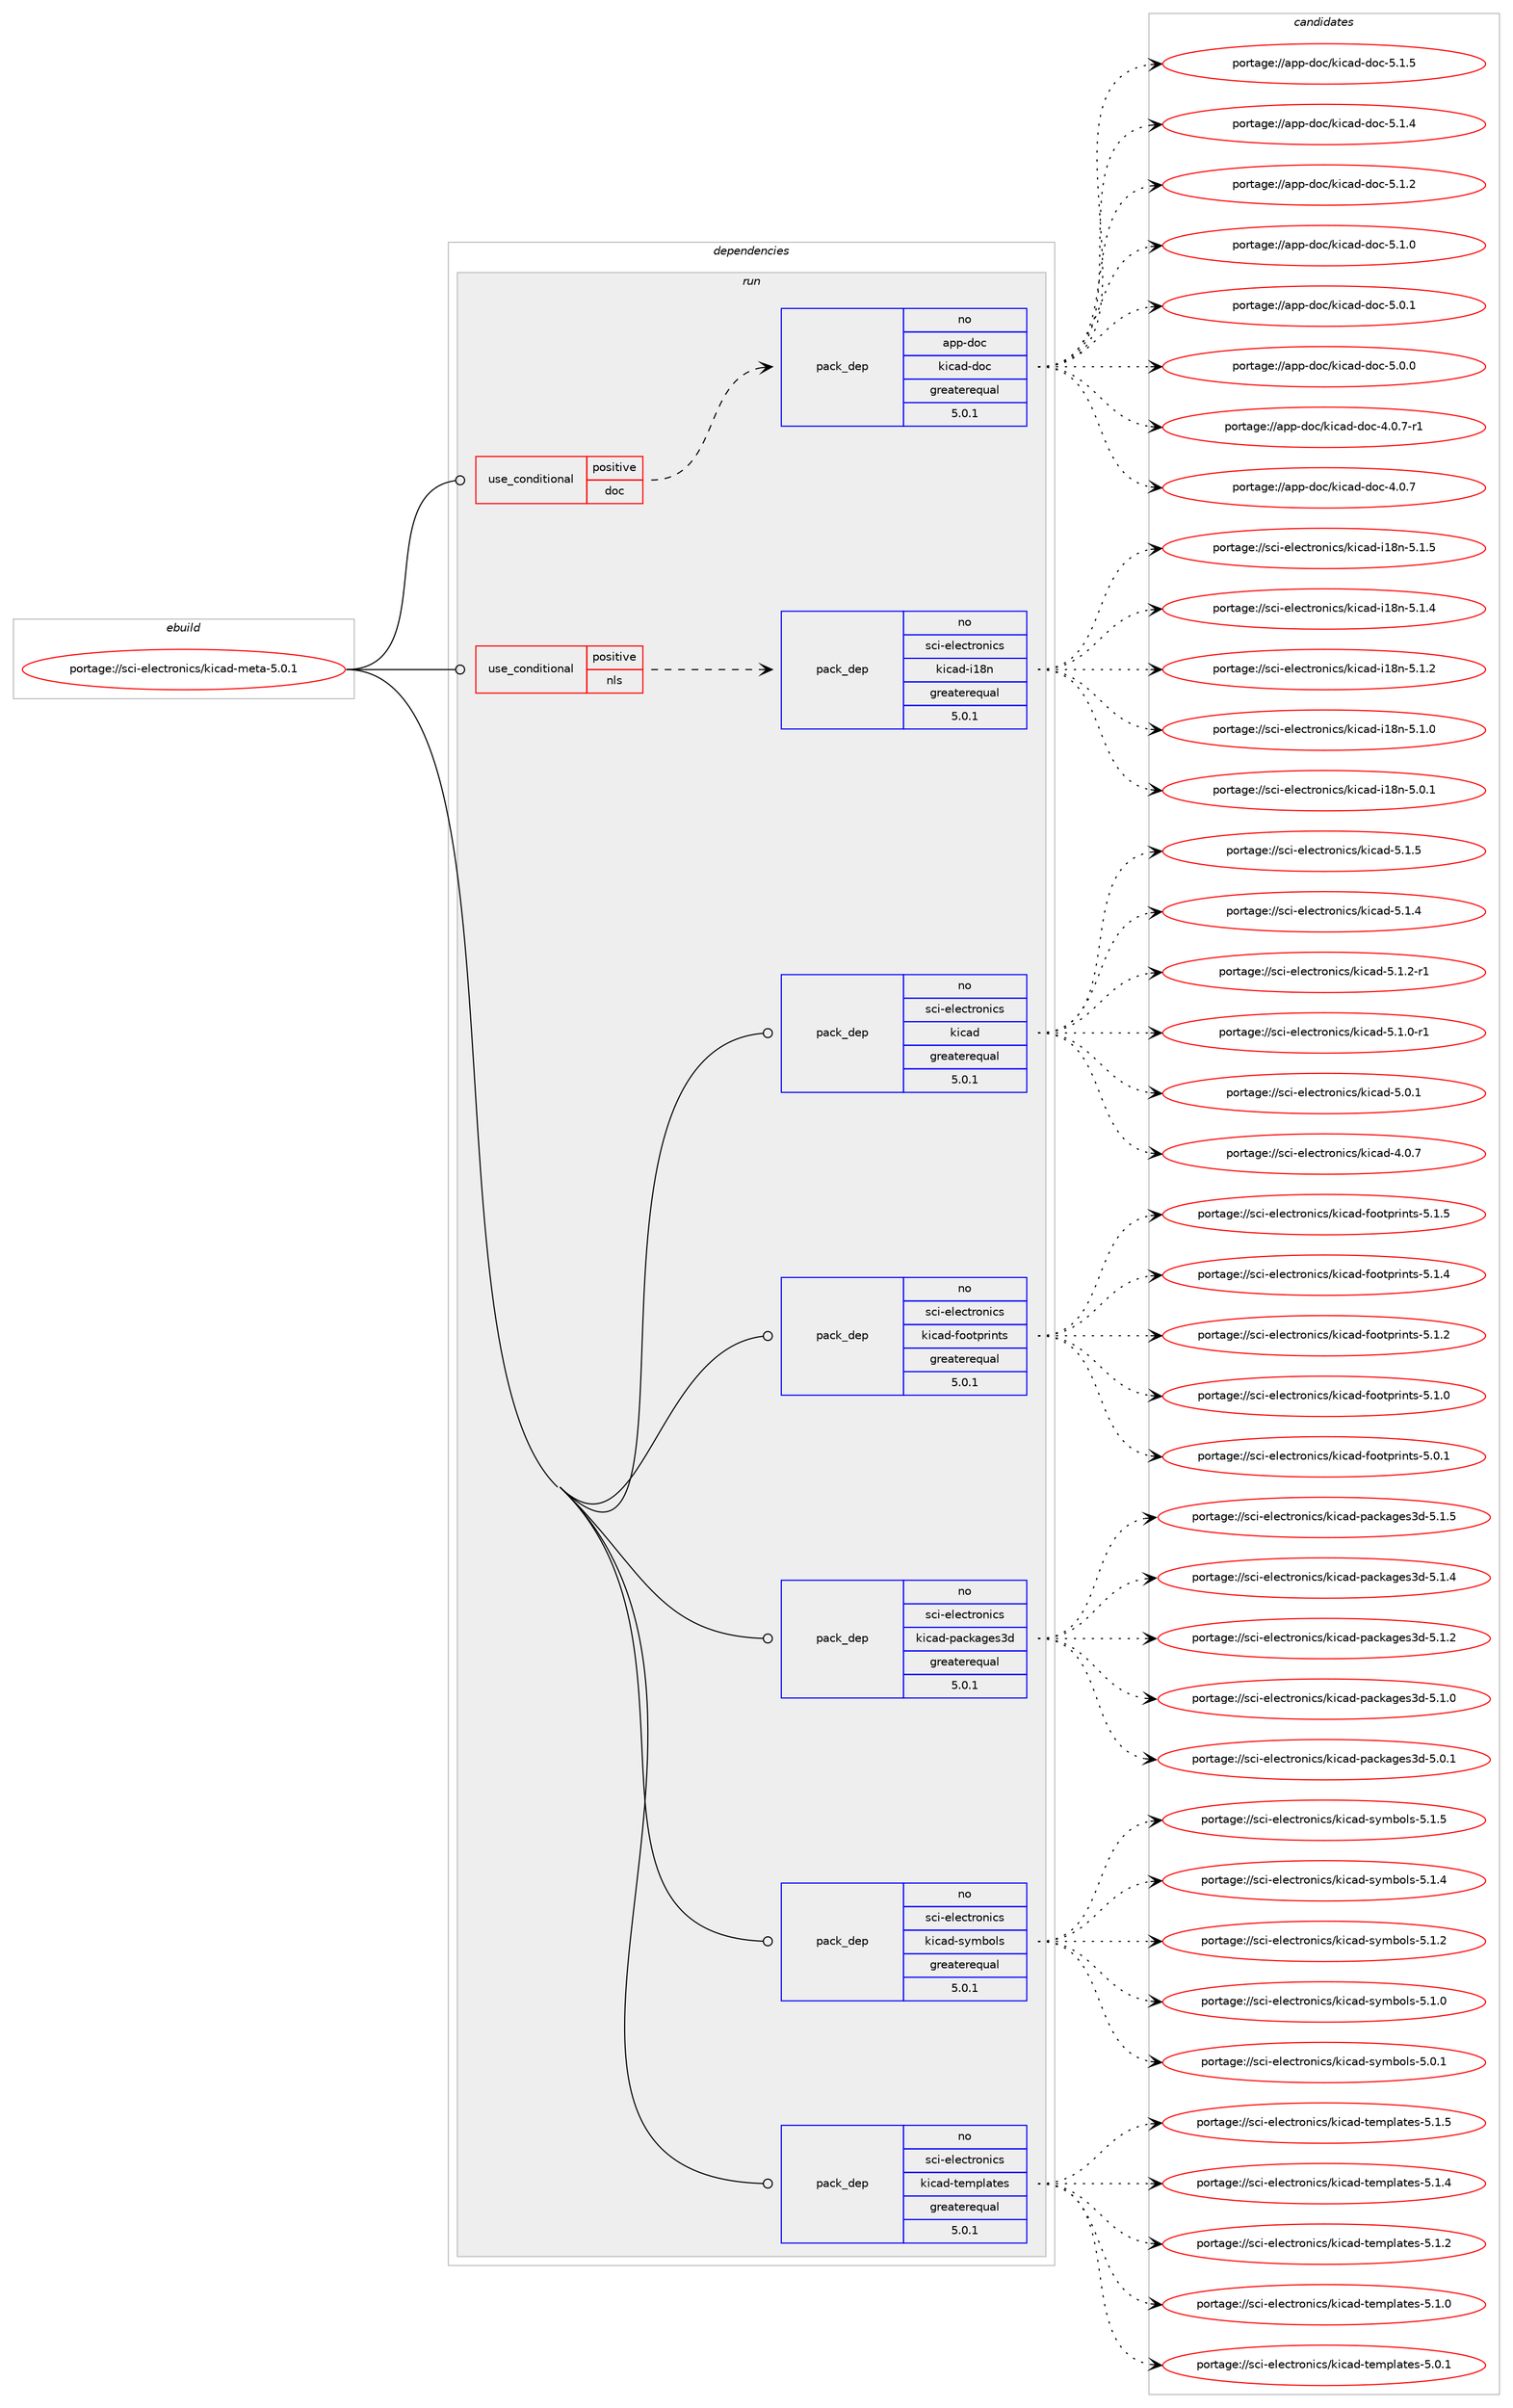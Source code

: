 digraph prolog {

# *************
# Graph options
# *************

newrank=true;
concentrate=true;
compound=true;
graph [rankdir=LR,fontname=Helvetica,fontsize=10,ranksep=1.5];#, ranksep=2.5, nodesep=0.2];
edge  [arrowhead=vee];
node  [fontname=Helvetica,fontsize=10];

# **********
# The ebuild
# **********

subgraph cluster_leftcol {
color=gray;
rank=same;
label=<<i>ebuild</i>>;
id [label="portage://sci-electronics/kicad-meta-5.0.1", color=red, width=4, href="../sci-electronics/kicad-meta-5.0.1.svg"];
}

# ****************
# The dependencies
# ****************

subgraph cluster_midcol {
color=gray;
label=<<i>dependencies</i>>;
subgraph cluster_compile {
fillcolor="#eeeeee";
style=filled;
label=<<i>compile</i>>;
}
subgraph cluster_compileandrun {
fillcolor="#eeeeee";
style=filled;
label=<<i>compile and run</i>>;
}
subgraph cluster_run {
fillcolor="#eeeeee";
style=filled;
label=<<i>run</i>>;
subgraph cond80 {
dependency295 [label=<<TABLE BORDER="0" CELLBORDER="1" CELLSPACING="0" CELLPADDING="4"><TR><TD ROWSPAN="3" CELLPADDING="10">use_conditional</TD></TR><TR><TD>positive</TD></TR><TR><TD>doc</TD></TR></TABLE>>, shape=none, color=red];
subgraph pack211 {
dependency296 [label=<<TABLE BORDER="0" CELLBORDER="1" CELLSPACING="0" CELLPADDING="4" WIDTH="220"><TR><TD ROWSPAN="6" CELLPADDING="30">pack_dep</TD></TR><TR><TD WIDTH="110">no</TD></TR><TR><TD>app-doc</TD></TR><TR><TD>kicad-doc</TD></TR><TR><TD>greaterequal</TD></TR><TR><TD>5.0.1</TD></TR></TABLE>>, shape=none, color=blue];
}
dependency295:e -> dependency296:w [weight=20,style="dashed",arrowhead="vee"];
}
id:e -> dependency295:w [weight=20,style="solid",arrowhead="odot"];
subgraph cond81 {
dependency297 [label=<<TABLE BORDER="0" CELLBORDER="1" CELLSPACING="0" CELLPADDING="4"><TR><TD ROWSPAN="3" CELLPADDING="10">use_conditional</TD></TR><TR><TD>positive</TD></TR><TR><TD>nls</TD></TR></TABLE>>, shape=none, color=red];
subgraph pack212 {
dependency298 [label=<<TABLE BORDER="0" CELLBORDER="1" CELLSPACING="0" CELLPADDING="4" WIDTH="220"><TR><TD ROWSPAN="6" CELLPADDING="30">pack_dep</TD></TR><TR><TD WIDTH="110">no</TD></TR><TR><TD>sci-electronics</TD></TR><TR><TD>kicad-i18n</TD></TR><TR><TD>greaterequal</TD></TR><TR><TD>5.0.1</TD></TR></TABLE>>, shape=none, color=blue];
}
dependency297:e -> dependency298:w [weight=20,style="dashed",arrowhead="vee"];
}
id:e -> dependency297:w [weight=20,style="solid",arrowhead="odot"];
subgraph pack213 {
dependency299 [label=<<TABLE BORDER="0" CELLBORDER="1" CELLSPACING="0" CELLPADDING="4" WIDTH="220"><TR><TD ROWSPAN="6" CELLPADDING="30">pack_dep</TD></TR><TR><TD WIDTH="110">no</TD></TR><TR><TD>sci-electronics</TD></TR><TR><TD>kicad</TD></TR><TR><TD>greaterequal</TD></TR><TR><TD>5.0.1</TD></TR></TABLE>>, shape=none, color=blue];
}
id:e -> dependency299:w [weight=20,style="solid",arrowhead="odot"];
subgraph pack214 {
dependency300 [label=<<TABLE BORDER="0" CELLBORDER="1" CELLSPACING="0" CELLPADDING="4" WIDTH="220"><TR><TD ROWSPAN="6" CELLPADDING="30">pack_dep</TD></TR><TR><TD WIDTH="110">no</TD></TR><TR><TD>sci-electronics</TD></TR><TR><TD>kicad-footprints</TD></TR><TR><TD>greaterequal</TD></TR><TR><TD>5.0.1</TD></TR></TABLE>>, shape=none, color=blue];
}
id:e -> dependency300:w [weight=20,style="solid",arrowhead="odot"];
subgraph pack215 {
dependency301 [label=<<TABLE BORDER="0" CELLBORDER="1" CELLSPACING="0" CELLPADDING="4" WIDTH="220"><TR><TD ROWSPAN="6" CELLPADDING="30">pack_dep</TD></TR><TR><TD WIDTH="110">no</TD></TR><TR><TD>sci-electronics</TD></TR><TR><TD>kicad-packages3d</TD></TR><TR><TD>greaterequal</TD></TR><TR><TD>5.0.1</TD></TR></TABLE>>, shape=none, color=blue];
}
id:e -> dependency301:w [weight=20,style="solid",arrowhead="odot"];
subgraph pack216 {
dependency302 [label=<<TABLE BORDER="0" CELLBORDER="1" CELLSPACING="0" CELLPADDING="4" WIDTH="220"><TR><TD ROWSPAN="6" CELLPADDING="30">pack_dep</TD></TR><TR><TD WIDTH="110">no</TD></TR><TR><TD>sci-electronics</TD></TR><TR><TD>kicad-symbols</TD></TR><TR><TD>greaterequal</TD></TR><TR><TD>5.0.1</TD></TR></TABLE>>, shape=none, color=blue];
}
id:e -> dependency302:w [weight=20,style="solid",arrowhead="odot"];
subgraph pack217 {
dependency303 [label=<<TABLE BORDER="0" CELLBORDER="1" CELLSPACING="0" CELLPADDING="4" WIDTH="220"><TR><TD ROWSPAN="6" CELLPADDING="30">pack_dep</TD></TR><TR><TD WIDTH="110">no</TD></TR><TR><TD>sci-electronics</TD></TR><TR><TD>kicad-templates</TD></TR><TR><TD>greaterequal</TD></TR><TR><TD>5.0.1</TD></TR></TABLE>>, shape=none, color=blue];
}
id:e -> dependency303:w [weight=20,style="solid",arrowhead="odot"];
}
}

# **************
# The candidates
# **************

subgraph cluster_choices {
rank=same;
color=gray;
label=<<i>candidates</i>>;

subgraph choice211 {
color=black;
nodesep=1;
choiceportage9711211245100111994710710599971004510011199455346494653 [label="portage://app-doc/kicad-doc-5.1.5", color=red, width=4,href="../app-doc/kicad-doc-5.1.5.svg"];
choiceportage9711211245100111994710710599971004510011199455346494652 [label="portage://app-doc/kicad-doc-5.1.4", color=red, width=4,href="../app-doc/kicad-doc-5.1.4.svg"];
choiceportage9711211245100111994710710599971004510011199455346494650 [label="portage://app-doc/kicad-doc-5.1.2", color=red, width=4,href="../app-doc/kicad-doc-5.1.2.svg"];
choiceportage9711211245100111994710710599971004510011199455346494648 [label="portage://app-doc/kicad-doc-5.1.0", color=red, width=4,href="../app-doc/kicad-doc-5.1.0.svg"];
choiceportage9711211245100111994710710599971004510011199455346484649 [label="portage://app-doc/kicad-doc-5.0.1", color=red, width=4,href="../app-doc/kicad-doc-5.0.1.svg"];
choiceportage9711211245100111994710710599971004510011199455346484648 [label="portage://app-doc/kicad-doc-5.0.0", color=red, width=4,href="../app-doc/kicad-doc-5.0.0.svg"];
choiceportage97112112451001119947107105999710045100111994552464846554511449 [label="portage://app-doc/kicad-doc-4.0.7-r1", color=red, width=4,href="../app-doc/kicad-doc-4.0.7-r1.svg"];
choiceportage9711211245100111994710710599971004510011199455246484655 [label="portage://app-doc/kicad-doc-4.0.7", color=red, width=4,href="../app-doc/kicad-doc-4.0.7.svg"];
dependency296:e -> choiceportage9711211245100111994710710599971004510011199455346494653:w [style=dotted,weight="100"];
dependency296:e -> choiceportage9711211245100111994710710599971004510011199455346494652:w [style=dotted,weight="100"];
dependency296:e -> choiceportage9711211245100111994710710599971004510011199455346494650:w [style=dotted,weight="100"];
dependency296:e -> choiceportage9711211245100111994710710599971004510011199455346494648:w [style=dotted,weight="100"];
dependency296:e -> choiceportage9711211245100111994710710599971004510011199455346484649:w [style=dotted,weight="100"];
dependency296:e -> choiceportage9711211245100111994710710599971004510011199455346484648:w [style=dotted,weight="100"];
dependency296:e -> choiceportage97112112451001119947107105999710045100111994552464846554511449:w [style=dotted,weight="100"];
dependency296:e -> choiceportage9711211245100111994710710599971004510011199455246484655:w [style=dotted,weight="100"];
}
subgraph choice212 {
color=black;
nodesep=1;
choiceportage11599105451011081019911611411111010599115471071059997100451054956110455346494653 [label="portage://sci-electronics/kicad-i18n-5.1.5", color=red, width=4,href="../sci-electronics/kicad-i18n-5.1.5.svg"];
choiceportage11599105451011081019911611411111010599115471071059997100451054956110455346494652 [label="portage://sci-electronics/kicad-i18n-5.1.4", color=red, width=4,href="../sci-electronics/kicad-i18n-5.1.4.svg"];
choiceportage11599105451011081019911611411111010599115471071059997100451054956110455346494650 [label="portage://sci-electronics/kicad-i18n-5.1.2", color=red, width=4,href="../sci-electronics/kicad-i18n-5.1.2.svg"];
choiceportage11599105451011081019911611411111010599115471071059997100451054956110455346494648 [label="portage://sci-electronics/kicad-i18n-5.1.0", color=red, width=4,href="../sci-electronics/kicad-i18n-5.1.0.svg"];
choiceportage11599105451011081019911611411111010599115471071059997100451054956110455346484649 [label="portage://sci-electronics/kicad-i18n-5.0.1", color=red, width=4,href="../sci-electronics/kicad-i18n-5.0.1.svg"];
dependency298:e -> choiceportage11599105451011081019911611411111010599115471071059997100451054956110455346494653:w [style=dotted,weight="100"];
dependency298:e -> choiceportage11599105451011081019911611411111010599115471071059997100451054956110455346494652:w [style=dotted,weight="100"];
dependency298:e -> choiceportage11599105451011081019911611411111010599115471071059997100451054956110455346494650:w [style=dotted,weight="100"];
dependency298:e -> choiceportage11599105451011081019911611411111010599115471071059997100451054956110455346494648:w [style=dotted,weight="100"];
dependency298:e -> choiceportage11599105451011081019911611411111010599115471071059997100451054956110455346484649:w [style=dotted,weight="100"];
}
subgraph choice213 {
color=black;
nodesep=1;
choiceportage11599105451011081019911611411111010599115471071059997100455346494653 [label="portage://sci-electronics/kicad-5.1.5", color=red, width=4,href="../sci-electronics/kicad-5.1.5.svg"];
choiceportage11599105451011081019911611411111010599115471071059997100455346494652 [label="portage://sci-electronics/kicad-5.1.4", color=red, width=4,href="../sci-electronics/kicad-5.1.4.svg"];
choiceportage115991054510110810199116114111110105991154710710599971004553464946504511449 [label="portage://sci-electronics/kicad-5.1.2-r1", color=red, width=4,href="../sci-electronics/kicad-5.1.2-r1.svg"];
choiceportage115991054510110810199116114111110105991154710710599971004553464946484511449 [label="portage://sci-electronics/kicad-5.1.0-r1", color=red, width=4,href="../sci-electronics/kicad-5.1.0-r1.svg"];
choiceportage11599105451011081019911611411111010599115471071059997100455346484649 [label="portage://sci-electronics/kicad-5.0.1", color=red, width=4,href="../sci-electronics/kicad-5.0.1.svg"];
choiceportage11599105451011081019911611411111010599115471071059997100455246484655 [label="portage://sci-electronics/kicad-4.0.7", color=red, width=4,href="../sci-electronics/kicad-4.0.7.svg"];
dependency299:e -> choiceportage11599105451011081019911611411111010599115471071059997100455346494653:w [style=dotted,weight="100"];
dependency299:e -> choiceportage11599105451011081019911611411111010599115471071059997100455346494652:w [style=dotted,weight="100"];
dependency299:e -> choiceportage115991054510110810199116114111110105991154710710599971004553464946504511449:w [style=dotted,weight="100"];
dependency299:e -> choiceportage115991054510110810199116114111110105991154710710599971004553464946484511449:w [style=dotted,weight="100"];
dependency299:e -> choiceportage11599105451011081019911611411111010599115471071059997100455346484649:w [style=dotted,weight="100"];
dependency299:e -> choiceportage11599105451011081019911611411111010599115471071059997100455246484655:w [style=dotted,weight="100"];
}
subgraph choice214 {
color=black;
nodesep=1;
choiceportage1159910545101108101991161141111101059911547107105999710045102111111116112114105110116115455346494653 [label="portage://sci-electronics/kicad-footprints-5.1.5", color=red, width=4,href="../sci-electronics/kicad-footprints-5.1.5.svg"];
choiceportage1159910545101108101991161141111101059911547107105999710045102111111116112114105110116115455346494652 [label="portage://sci-electronics/kicad-footprints-5.1.4", color=red, width=4,href="../sci-electronics/kicad-footprints-5.1.4.svg"];
choiceportage1159910545101108101991161141111101059911547107105999710045102111111116112114105110116115455346494650 [label="portage://sci-electronics/kicad-footprints-5.1.2", color=red, width=4,href="../sci-electronics/kicad-footprints-5.1.2.svg"];
choiceportage1159910545101108101991161141111101059911547107105999710045102111111116112114105110116115455346494648 [label="portage://sci-electronics/kicad-footprints-5.1.0", color=red, width=4,href="../sci-electronics/kicad-footprints-5.1.0.svg"];
choiceportage1159910545101108101991161141111101059911547107105999710045102111111116112114105110116115455346484649 [label="portage://sci-electronics/kicad-footprints-5.0.1", color=red, width=4,href="../sci-electronics/kicad-footprints-5.0.1.svg"];
dependency300:e -> choiceportage1159910545101108101991161141111101059911547107105999710045102111111116112114105110116115455346494653:w [style=dotted,weight="100"];
dependency300:e -> choiceportage1159910545101108101991161141111101059911547107105999710045102111111116112114105110116115455346494652:w [style=dotted,weight="100"];
dependency300:e -> choiceportage1159910545101108101991161141111101059911547107105999710045102111111116112114105110116115455346494650:w [style=dotted,weight="100"];
dependency300:e -> choiceportage1159910545101108101991161141111101059911547107105999710045102111111116112114105110116115455346494648:w [style=dotted,weight="100"];
dependency300:e -> choiceportage1159910545101108101991161141111101059911547107105999710045102111111116112114105110116115455346484649:w [style=dotted,weight="100"];
}
subgraph choice215 {
color=black;
nodesep=1;
choiceportage115991054510110810199116114111110105991154710710599971004511297991079710310111551100455346494653 [label="portage://sci-electronics/kicad-packages3d-5.1.5", color=red, width=4,href="../sci-electronics/kicad-packages3d-5.1.5.svg"];
choiceportage115991054510110810199116114111110105991154710710599971004511297991079710310111551100455346494652 [label="portage://sci-electronics/kicad-packages3d-5.1.4", color=red, width=4,href="../sci-electronics/kicad-packages3d-5.1.4.svg"];
choiceportage115991054510110810199116114111110105991154710710599971004511297991079710310111551100455346494650 [label="portage://sci-electronics/kicad-packages3d-5.1.2", color=red, width=4,href="../sci-electronics/kicad-packages3d-5.1.2.svg"];
choiceportage115991054510110810199116114111110105991154710710599971004511297991079710310111551100455346494648 [label="portage://sci-electronics/kicad-packages3d-5.1.0", color=red, width=4,href="../sci-electronics/kicad-packages3d-5.1.0.svg"];
choiceportage115991054510110810199116114111110105991154710710599971004511297991079710310111551100455346484649 [label="portage://sci-electronics/kicad-packages3d-5.0.1", color=red, width=4,href="../sci-electronics/kicad-packages3d-5.0.1.svg"];
dependency301:e -> choiceportage115991054510110810199116114111110105991154710710599971004511297991079710310111551100455346494653:w [style=dotted,weight="100"];
dependency301:e -> choiceportage115991054510110810199116114111110105991154710710599971004511297991079710310111551100455346494652:w [style=dotted,weight="100"];
dependency301:e -> choiceportage115991054510110810199116114111110105991154710710599971004511297991079710310111551100455346494650:w [style=dotted,weight="100"];
dependency301:e -> choiceportage115991054510110810199116114111110105991154710710599971004511297991079710310111551100455346494648:w [style=dotted,weight="100"];
dependency301:e -> choiceportage115991054510110810199116114111110105991154710710599971004511297991079710310111551100455346484649:w [style=dotted,weight="100"];
}
subgraph choice216 {
color=black;
nodesep=1;
choiceportage115991054510110810199116114111110105991154710710599971004511512110998111108115455346494653 [label="portage://sci-electronics/kicad-symbols-5.1.5", color=red, width=4,href="../sci-electronics/kicad-symbols-5.1.5.svg"];
choiceportage115991054510110810199116114111110105991154710710599971004511512110998111108115455346494652 [label="portage://sci-electronics/kicad-symbols-5.1.4", color=red, width=4,href="../sci-electronics/kicad-symbols-5.1.4.svg"];
choiceportage115991054510110810199116114111110105991154710710599971004511512110998111108115455346494650 [label="portage://sci-electronics/kicad-symbols-5.1.2", color=red, width=4,href="../sci-electronics/kicad-symbols-5.1.2.svg"];
choiceportage115991054510110810199116114111110105991154710710599971004511512110998111108115455346494648 [label="portage://sci-electronics/kicad-symbols-5.1.0", color=red, width=4,href="../sci-electronics/kicad-symbols-5.1.0.svg"];
choiceportage115991054510110810199116114111110105991154710710599971004511512110998111108115455346484649 [label="portage://sci-electronics/kicad-symbols-5.0.1", color=red, width=4,href="../sci-electronics/kicad-symbols-5.0.1.svg"];
dependency302:e -> choiceportage115991054510110810199116114111110105991154710710599971004511512110998111108115455346494653:w [style=dotted,weight="100"];
dependency302:e -> choiceportage115991054510110810199116114111110105991154710710599971004511512110998111108115455346494652:w [style=dotted,weight="100"];
dependency302:e -> choiceportage115991054510110810199116114111110105991154710710599971004511512110998111108115455346494650:w [style=dotted,weight="100"];
dependency302:e -> choiceportage115991054510110810199116114111110105991154710710599971004511512110998111108115455346494648:w [style=dotted,weight="100"];
dependency302:e -> choiceportage115991054510110810199116114111110105991154710710599971004511512110998111108115455346484649:w [style=dotted,weight="100"];
}
subgraph choice217 {
color=black;
nodesep=1;
choiceportage115991054510110810199116114111110105991154710710599971004511610110911210897116101115455346494653 [label="portage://sci-electronics/kicad-templates-5.1.5", color=red, width=4,href="../sci-electronics/kicad-templates-5.1.5.svg"];
choiceportage115991054510110810199116114111110105991154710710599971004511610110911210897116101115455346494652 [label="portage://sci-electronics/kicad-templates-5.1.4", color=red, width=4,href="../sci-electronics/kicad-templates-5.1.4.svg"];
choiceportage115991054510110810199116114111110105991154710710599971004511610110911210897116101115455346494650 [label="portage://sci-electronics/kicad-templates-5.1.2", color=red, width=4,href="../sci-electronics/kicad-templates-5.1.2.svg"];
choiceportage115991054510110810199116114111110105991154710710599971004511610110911210897116101115455346494648 [label="portage://sci-electronics/kicad-templates-5.1.0", color=red, width=4,href="../sci-electronics/kicad-templates-5.1.0.svg"];
choiceportage115991054510110810199116114111110105991154710710599971004511610110911210897116101115455346484649 [label="portage://sci-electronics/kicad-templates-5.0.1", color=red, width=4,href="../sci-electronics/kicad-templates-5.0.1.svg"];
dependency303:e -> choiceportage115991054510110810199116114111110105991154710710599971004511610110911210897116101115455346494653:w [style=dotted,weight="100"];
dependency303:e -> choiceportage115991054510110810199116114111110105991154710710599971004511610110911210897116101115455346494652:w [style=dotted,weight="100"];
dependency303:e -> choiceportage115991054510110810199116114111110105991154710710599971004511610110911210897116101115455346494650:w [style=dotted,weight="100"];
dependency303:e -> choiceportage115991054510110810199116114111110105991154710710599971004511610110911210897116101115455346494648:w [style=dotted,weight="100"];
dependency303:e -> choiceportage115991054510110810199116114111110105991154710710599971004511610110911210897116101115455346484649:w [style=dotted,weight="100"];
}
}

}
